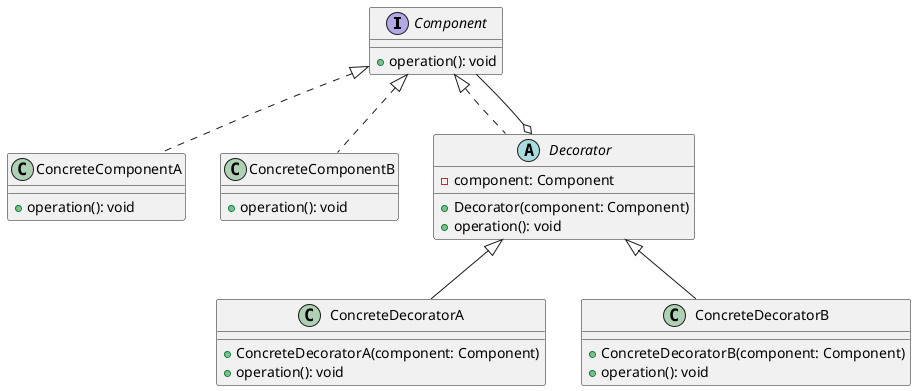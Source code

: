 @startuml
interface Component {
    +operation(): void
}

class ConcreteComponentA {
    +operation(): void
}

class ConcreteComponentB {
    +operation(): void
}

abstract class Decorator {
    -component: Component
    +Decorator(component: Component)
    +operation(): void
}

class ConcreteDecoratorA {
    +ConcreteDecoratorA(component: Component)
    +operation(): void
}

class ConcreteDecoratorB {
    +ConcreteDecoratorB(component: Component)
    +operation(): void
}

Component <|.. ConcreteComponentA
Component <|.. ConcreteComponentB
Component <|.. Decorator
Decorator <|-- ConcreteDecoratorA
Decorator <|-- ConcreteDecoratorB
Decorator o-- Component

@enduml
